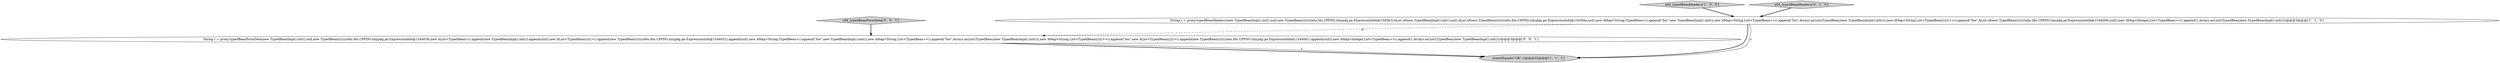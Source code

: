 digraph {
2 [style = filled, label = "assertEquals(\"OK\",r)@@@22@@@['1', '1', '1']", fillcolor = lightgray, shape = ellipse image = "AAA0AAABBB1BBB"];
1 [style = filled, label = "String r = proxy.typedBeanHeaders(new TypedBeanImpl().init(),null,new TypedBean((((((((edu.fdu.CPPDG.tinypdg.pe.ExpressionInfo@1543fc3,AList.of(new TypedBeanImpl().init(),null),AList.of(new TypedBean((((((((edu.fdu.CPPDG.tinypdg.pe.ExpressionInfo@1543fda,null),new AMap<String,TypedBean>().append(\"foo\",new TypedBeanImpl().init()),new AMap<String,List<TypedBean>>().append(\"foo\",Arrays.asList((TypedBean)new TypedBeanImpl().init())),new AMap<String,List<TypedBean((((((>>().append(\"foo\",AList.of(new TypedBean((((((((edu.fdu.CPPDG.tinypdg.pe.ExpressionInfo@1544006,null)),new AMap<Integer,List<TypedBean>>().append(1,Arrays.asList((TypedBean)new TypedBeanImpl().init())))@@@3@@@['1', '1', '0']", fillcolor = white, shape = ellipse image = "AAA0AAABBB1BBB"];
5 [style = filled, label = "c04_typedBeanFormData['0', '0', '1']", fillcolor = lightgray, shape = diamond image = "AAA0AAABBB3BBB"];
4 [style = filled, label = "String r = proxy.typedBeanFormData(new TypedBeanImpl().init(),null,new TypedBean((((((((edu.fdu.CPPDG.tinypdg.pe.ExpressionInfo@1544036,new AList<TypedBean>().append(new TypedBeanImpl().init()).append(null),new AList<TypedBean((((((>().append(new TypedBean((((((((edu.fdu.CPPDG.tinypdg.pe.ExpressionInfo@1544052).append(null),new AMap<String,TypedBean>().append(\"foo\",new TypedBeanImpl().init()),new AMap<String,List<TypedBean>>().append(\"foo\",Arrays.asList((TypedBean)new TypedBeanImpl().init())),new AMap<String,List<TypedBean((((((>>().append(\"foo\",new AList<TypedBean((((((>().append(new TypedBean((((((((edu.fdu.CPPDG.tinypdg.pe.ExpressionInfo@1544081).append(null)),new AMap<Integer,List<TypedBean>>().append(1,Arrays.asList((TypedBean)new TypedBeanImpl().init())))@@@3@@@['0', '0', '1']", fillcolor = white, shape = ellipse image = "AAA0AAABBB3BBB"];
0 [style = filled, label = "a04_typedBeanHeaders['1', '0', '0']", fillcolor = lightgray, shape = diamond image = "AAA0AAABBB1BBB"];
3 [style = filled, label = "a04_typedBeanHeaders['0', '1', '0']", fillcolor = lightgray, shape = diamond image = "AAA0AAABBB2BBB"];
1->4 [style = dashed, label="0"];
1->2 [style = bold, label=""];
4->2 [style = bold, label=""];
3->1 [style = bold, label=""];
1->2 [style = solid, label="r"];
0->1 [style = bold, label=""];
5->4 [style = bold, label=""];
4->2 [style = solid, label="r"];
}
